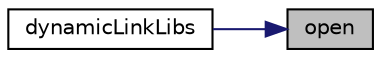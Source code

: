 digraph "open"
{
 // LATEX_PDF_SIZE
  edge [fontname="Helvetica",fontsize="10",labelfontname="Helvetica",labelfontsize="10"];
  node [fontname="Helvetica",fontsize="10",shape=record];
  rankdir="RL";
  Node1 [label="open",height=0.2,width=0.4,color="black", fillcolor="grey75", style="filled", fontcolor="black",tooltip=" "];
  Node1 -> Node2 [dir="back",color="midnightblue",fontsize="10",style="solid",fontname="Helvetica"];
  Node2 [label="dynamicLinkLibs",height=0.2,width=0.4,color="black", fillcolor="white", style="filled",URL="$classpFlow_1_1dynamicLinkLibs.html#acd99b0a201ee4830e87164945077d9ff",tooltip=" "];
}
